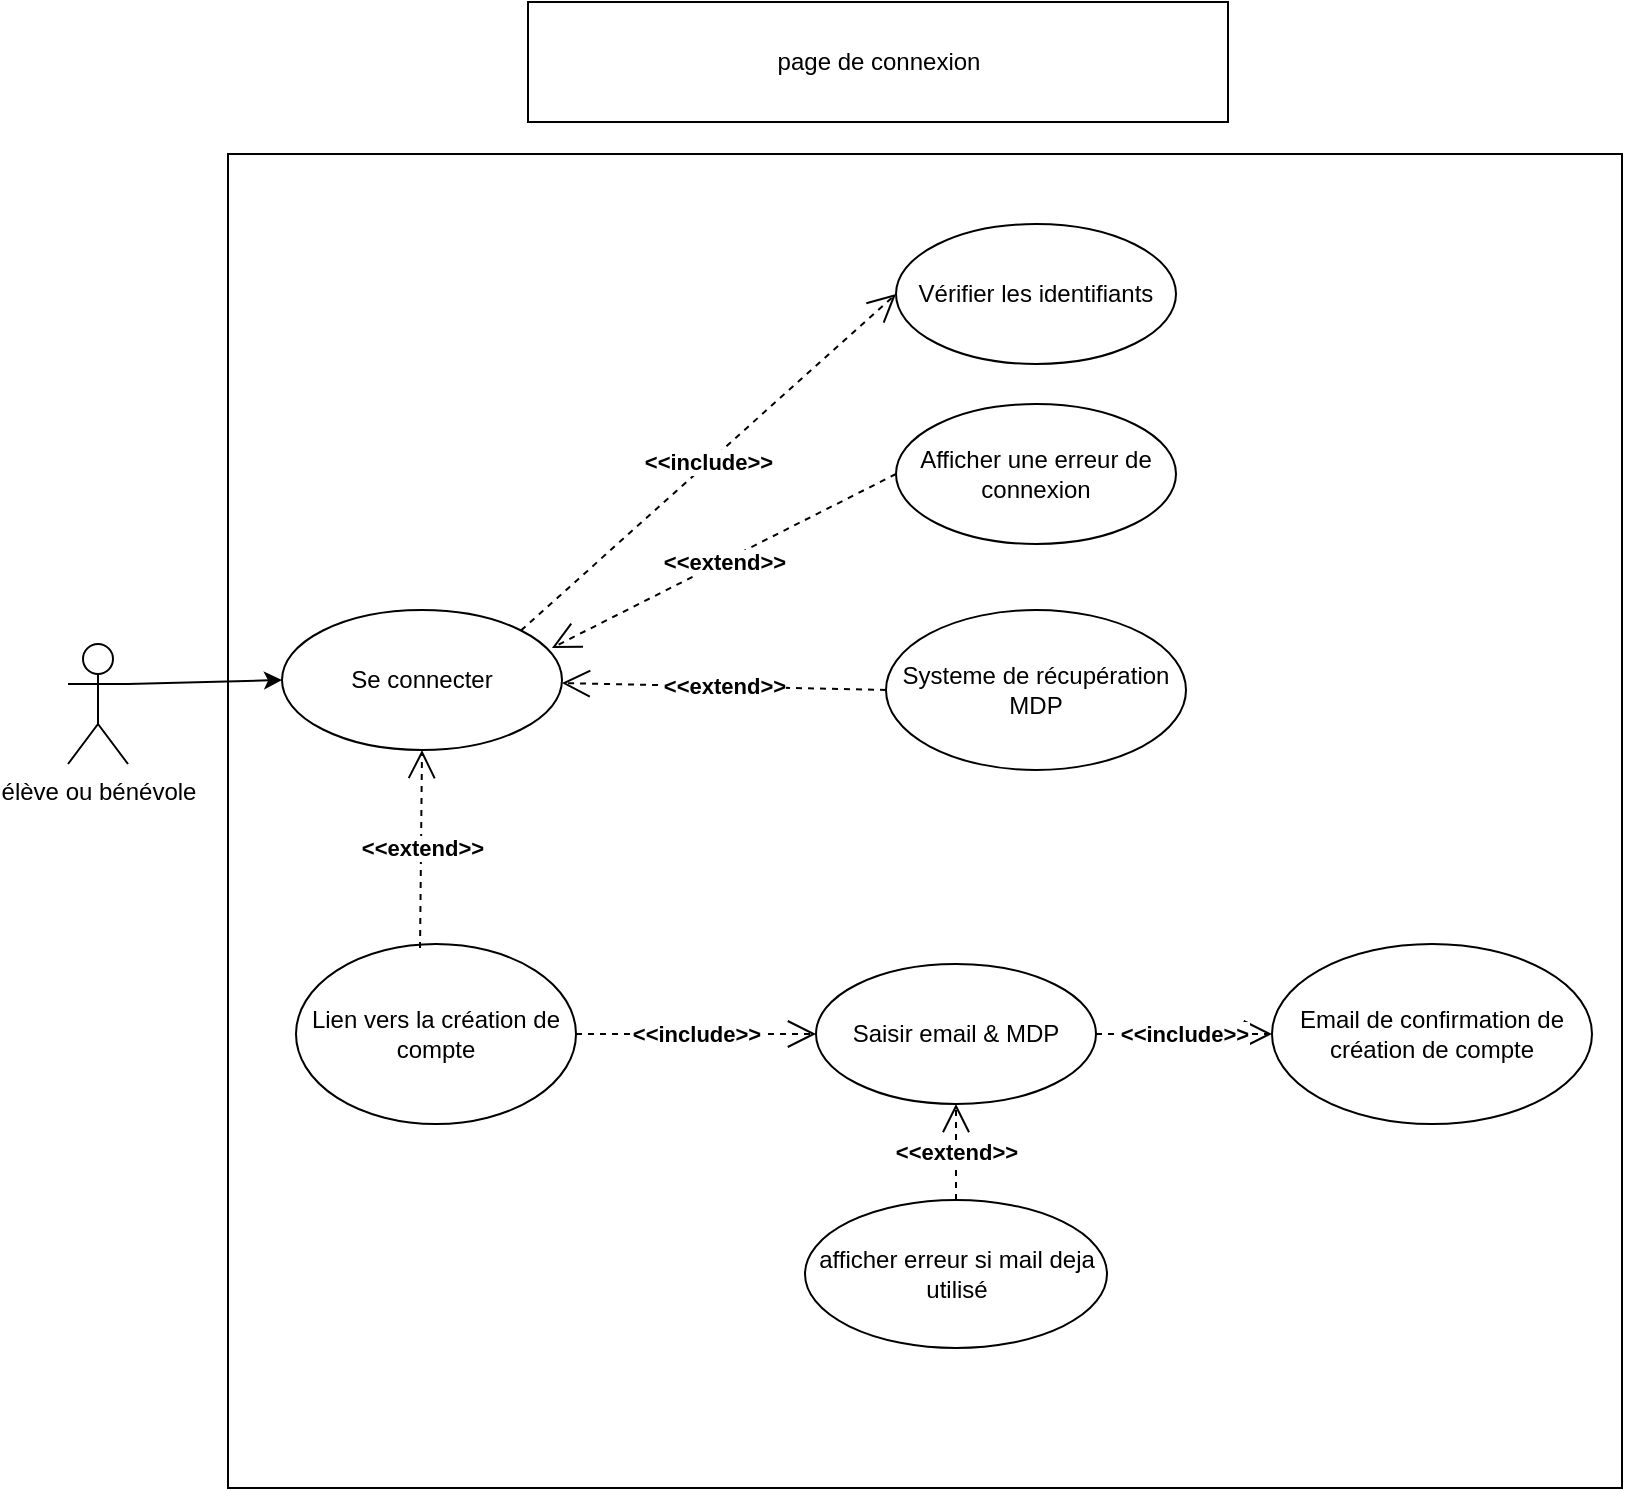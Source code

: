 <mxfile version="14.5.1" type="device"><diagram id="JOAQfRyweytD0zYpmbjI" name="Page-1"><mxGraphModel dx="4730" dy="1991" grid="0" gridSize="10" guides="1" tooltips="1" connect="1" arrows="1" fold="1" page="1" pageScale="1" pageWidth="827" pageHeight="1169" background="none" math="0" shadow="0"><root><mxCell id="0"/><mxCell id="1" parent="0"/><mxCell id="uVRKprQOf-lO3IH6u1mh-1" value="" style="rounded=0;whiteSpace=wrap;html=1;" parent="1" vertex="1"><mxGeometry x="-2375" y="-947" width="697" height="667" as="geometry"/></mxCell><mxCell id="n772V2osThNSuK8Oau4z-6" style="rounded=0;orthogonalLoop=1;jettySize=auto;html=1;exitX=1;exitY=0.333;exitDx=0;exitDy=0;exitPerimeter=0;entryX=0;entryY=0.5;entryDx=0;entryDy=0;" parent="1" source="n772V2osThNSuK8Oau4z-1" target="n772V2osThNSuK8Oau4z-3" edge="1"><mxGeometry relative="1" as="geometry"/></mxCell><mxCell id="n772V2osThNSuK8Oau4z-1" value="élève ou bénévole&lt;br&gt;" style="shape=umlActor;verticalLabelPosition=bottom;verticalAlign=top;html=1;" parent="1" vertex="1"><mxGeometry x="-2455" y="-702" width="30" height="60" as="geometry"/></mxCell><mxCell id="n772V2osThNSuK8Oau4z-2" value="page de connexion" style="html=1;align=center;" parent="1" vertex="1"><mxGeometry x="-2225" y="-1023" width="350" height="60" as="geometry"/></mxCell><mxCell id="n772V2osThNSuK8Oau4z-3" value="Se connecter" style="ellipse;whiteSpace=wrap;html=1;" parent="1" vertex="1"><mxGeometry x="-2348" y="-719" width="140" height="70" as="geometry"/></mxCell><mxCell id="n772V2osThNSuK8Oau4z-4" value="Lien vers la création de compte" style="ellipse;whiteSpace=wrap;html=1;" parent="1" vertex="1"><mxGeometry x="-2341" y="-552" width="140" height="90" as="geometry"/></mxCell><mxCell id="n772V2osThNSuK8Oau4z-10" value="Vérifier les identifiants" style="ellipse;whiteSpace=wrap;html=1;" parent="1" vertex="1"><mxGeometry x="-2041" y="-912" width="140" height="70" as="geometry"/></mxCell><mxCell id="n772V2osThNSuK8Oau4z-11" value="Afficher une erreur de connexion" style="ellipse;whiteSpace=wrap;html=1;" parent="1" vertex="1"><mxGeometry x="-2041" y="-822" width="140" height="70" as="geometry"/></mxCell><mxCell id="n772V2osThNSuK8Oau4z-12" value="Systeme de récupération MDP" style="ellipse;whiteSpace=wrap;html=1;" parent="1" vertex="1"><mxGeometry x="-2046" y="-719" width="150" height="80" as="geometry"/></mxCell><mxCell id="n772V2osThNSuK8Oau4z-13" value="&lt;b&gt;&amp;lt;&amp;lt;include&amp;gt;&amp;gt;&lt;/b&gt;" style="endArrow=open;endSize=12;dashed=1;html=1;exitX=1;exitY=0;exitDx=0;exitDy=0;entryX=0;entryY=0.5;entryDx=0;entryDy=0;" parent="1" source="n772V2osThNSuK8Oau4z-3" target="n772V2osThNSuK8Oau4z-10" edge="1"><mxGeometry width="160" relative="1" as="geometry"><mxPoint x="-1995" y="-753" as="sourcePoint"/><mxPoint x="-1835" y="-753" as="targetPoint"/><Array as="points"/></mxGeometry></mxCell><mxCell id="n772V2osThNSuK8Oau4z-14" value="&lt;b&gt;&amp;lt;&amp;lt;extend&amp;gt;&amp;gt;&lt;/b&gt;" style="endArrow=open;endSize=12;dashed=1;html=1;exitX=0;exitY=0.5;exitDx=0;exitDy=0;entryX=0.964;entryY=0.271;entryDx=0;entryDy=0;entryPerimeter=0;" parent="1" source="n772V2osThNSuK8Oau4z-11" target="n772V2osThNSuK8Oau4z-3" edge="1"><mxGeometry width="160" relative="1" as="geometry"><mxPoint x="-1995" y="-753" as="sourcePoint"/><mxPoint x="-1835" y="-753" as="targetPoint"/></mxGeometry></mxCell><mxCell id="n772V2osThNSuK8Oau4z-15" value="&lt;b&gt;&amp;lt;&amp;lt;extend&amp;gt;&amp;gt;&lt;/b&gt;" style="endArrow=open;endSize=12;dashed=1;html=1;exitX=0;exitY=0.5;exitDx=0;exitDy=0;" parent="1" source="n772V2osThNSuK8Oau4z-12" target="n772V2osThNSuK8Oau4z-3" edge="1"><mxGeometry width="160" relative="1" as="geometry"><mxPoint x="-1995" y="-753" as="sourcePoint"/><mxPoint x="-1835" y="-753" as="targetPoint"/></mxGeometry></mxCell><mxCell id="n772V2osThNSuK8Oau4z-16" value="Saisir email &amp;amp; MDP" style="ellipse;whiteSpace=wrap;html=1;" parent="1" vertex="1"><mxGeometry x="-2081" y="-542" width="140" height="70" as="geometry"/></mxCell><mxCell id="n772V2osThNSuK8Oau4z-17" value="afficher erreur si mail deja utilisé" style="ellipse;whiteSpace=wrap;html=1;" parent="1" vertex="1"><mxGeometry x="-2086.5" y="-424" width="151" height="74" as="geometry"/></mxCell><mxCell id="n772V2osThNSuK8Oau4z-18" value="Email de confirmation de création de compte" style="ellipse;whiteSpace=wrap;html=1;" parent="1" vertex="1"><mxGeometry x="-1853" y="-552" width="160" height="90" as="geometry"/></mxCell><mxCell id="n772V2osThNSuK8Oau4z-19" value="&lt;b&gt;&amp;lt;&amp;lt;include&amp;gt;&amp;gt;&lt;/b&gt;" style="endArrow=open;endSize=12;dashed=1;html=1;exitX=1;exitY=0.5;exitDx=0;exitDy=0;entryX=0;entryY=0.5;entryDx=0;entryDy=0;" parent="1" source="n772V2osThNSuK8Oau4z-4" target="n772V2osThNSuK8Oau4z-16" edge="1"><mxGeometry width="160" relative="1" as="geometry"><mxPoint x="-1995" y="-653" as="sourcePoint"/><mxPoint x="-1835" y="-653" as="targetPoint"/></mxGeometry></mxCell><mxCell id="n772V2osThNSuK8Oau4z-20" value="&lt;b&gt;&amp;lt;&amp;lt;extend&amp;gt;&amp;gt;&lt;/b&gt;" style="endArrow=open;endSize=12;dashed=1;html=1;exitX=0.5;exitY=0;exitDx=0;exitDy=0;entryX=0.5;entryY=1;entryDx=0;entryDy=0;" parent="1" source="n772V2osThNSuK8Oau4z-17" target="n772V2osThNSuK8Oau4z-16" edge="1"><mxGeometry width="160" relative="1" as="geometry"><mxPoint x="-1995" y="-653" as="sourcePoint"/><mxPoint x="-1835" y="-653" as="targetPoint"/></mxGeometry></mxCell><mxCell id="n772V2osThNSuK8Oau4z-21" value="&lt;b&gt;&amp;lt;&amp;lt;include&amp;gt;&amp;gt;&lt;/b&gt;" style="endArrow=open;endSize=12;dashed=1;html=1;exitX=1;exitY=0.5;exitDx=0;exitDy=0;entryX=0;entryY=0.5;entryDx=0;entryDy=0;" parent="1" source="n772V2osThNSuK8Oau4z-16" target="n772V2osThNSuK8Oau4z-18" edge="1"><mxGeometry width="160" relative="1" as="geometry"><mxPoint x="-1995" y="-653" as="sourcePoint"/><mxPoint x="-1835" y="-653" as="targetPoint"/></mxGeometry></mxCell><mxCell id="P8liCo60XNI_ZhKQAli8-2" value="&lt;b&gt;&amp;lt;&amp;lt;extend&amp;gt;&amp;gt;&lt;/b&gt;" style="endArrow=open;endSize=12;dashed=1;html=1;exitX=0.443;exitY=0.022;exitDx=0;exitDy=0;entryX=0.5;entryY=1;entryDx=0;entryDy=0;exitPerimeter=0;" parent="1" source="n772V2osThNSuK8Oau4z-4" target="n772V2osThNSuK8Oau4z-3" edge="1"><mxGeometry width="160" relative="1" as="geometry"><mxPoint x="-2292" y="-609" as="sourcePoint"/><mxPoint x="-2292" y="-699" as="targetPoint"/></mxGeometry></mxCell></root></mxGraphModel></diagram></mxfile>